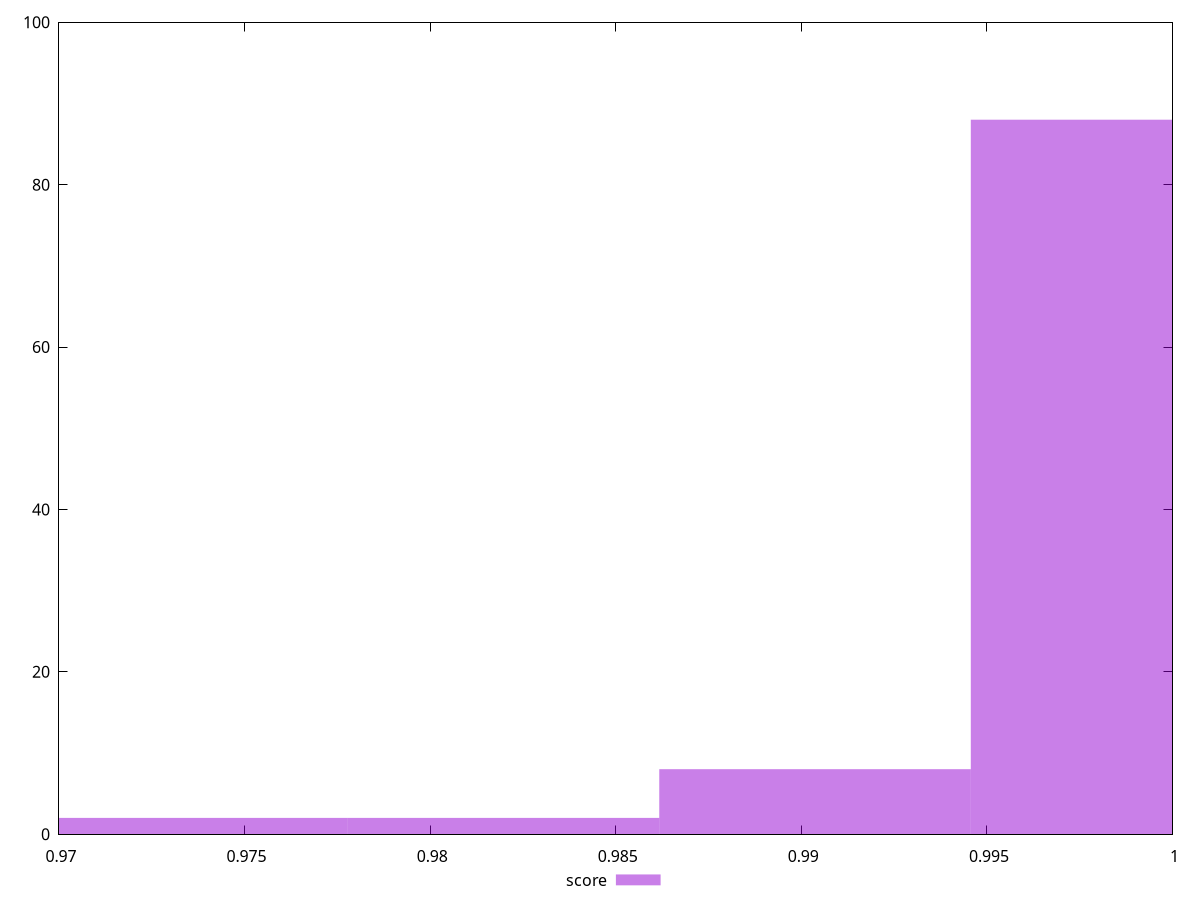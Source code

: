 reset

$score <<EOF
0.9987620369637978 88
0.9735831620823576 2
0.9903690786699845 8
0.981976120376171 2
EOF

set key outside below
set boxwidth 0.008392958293813427
set xrange [0.97:1]
set yrange [0:100]
set trange [0:100]
set style fill transparent solid 0.5 noborder
set terminal svg size 640, 490 enhanced background rgb 'white'
set output "report_00019_2021-02-10T18-14-37.922Z//mainthread-work-breakdown/samples/pages+cached+noadtech/score/histogram.svg"

plot $score title "score" with boxes

reset
